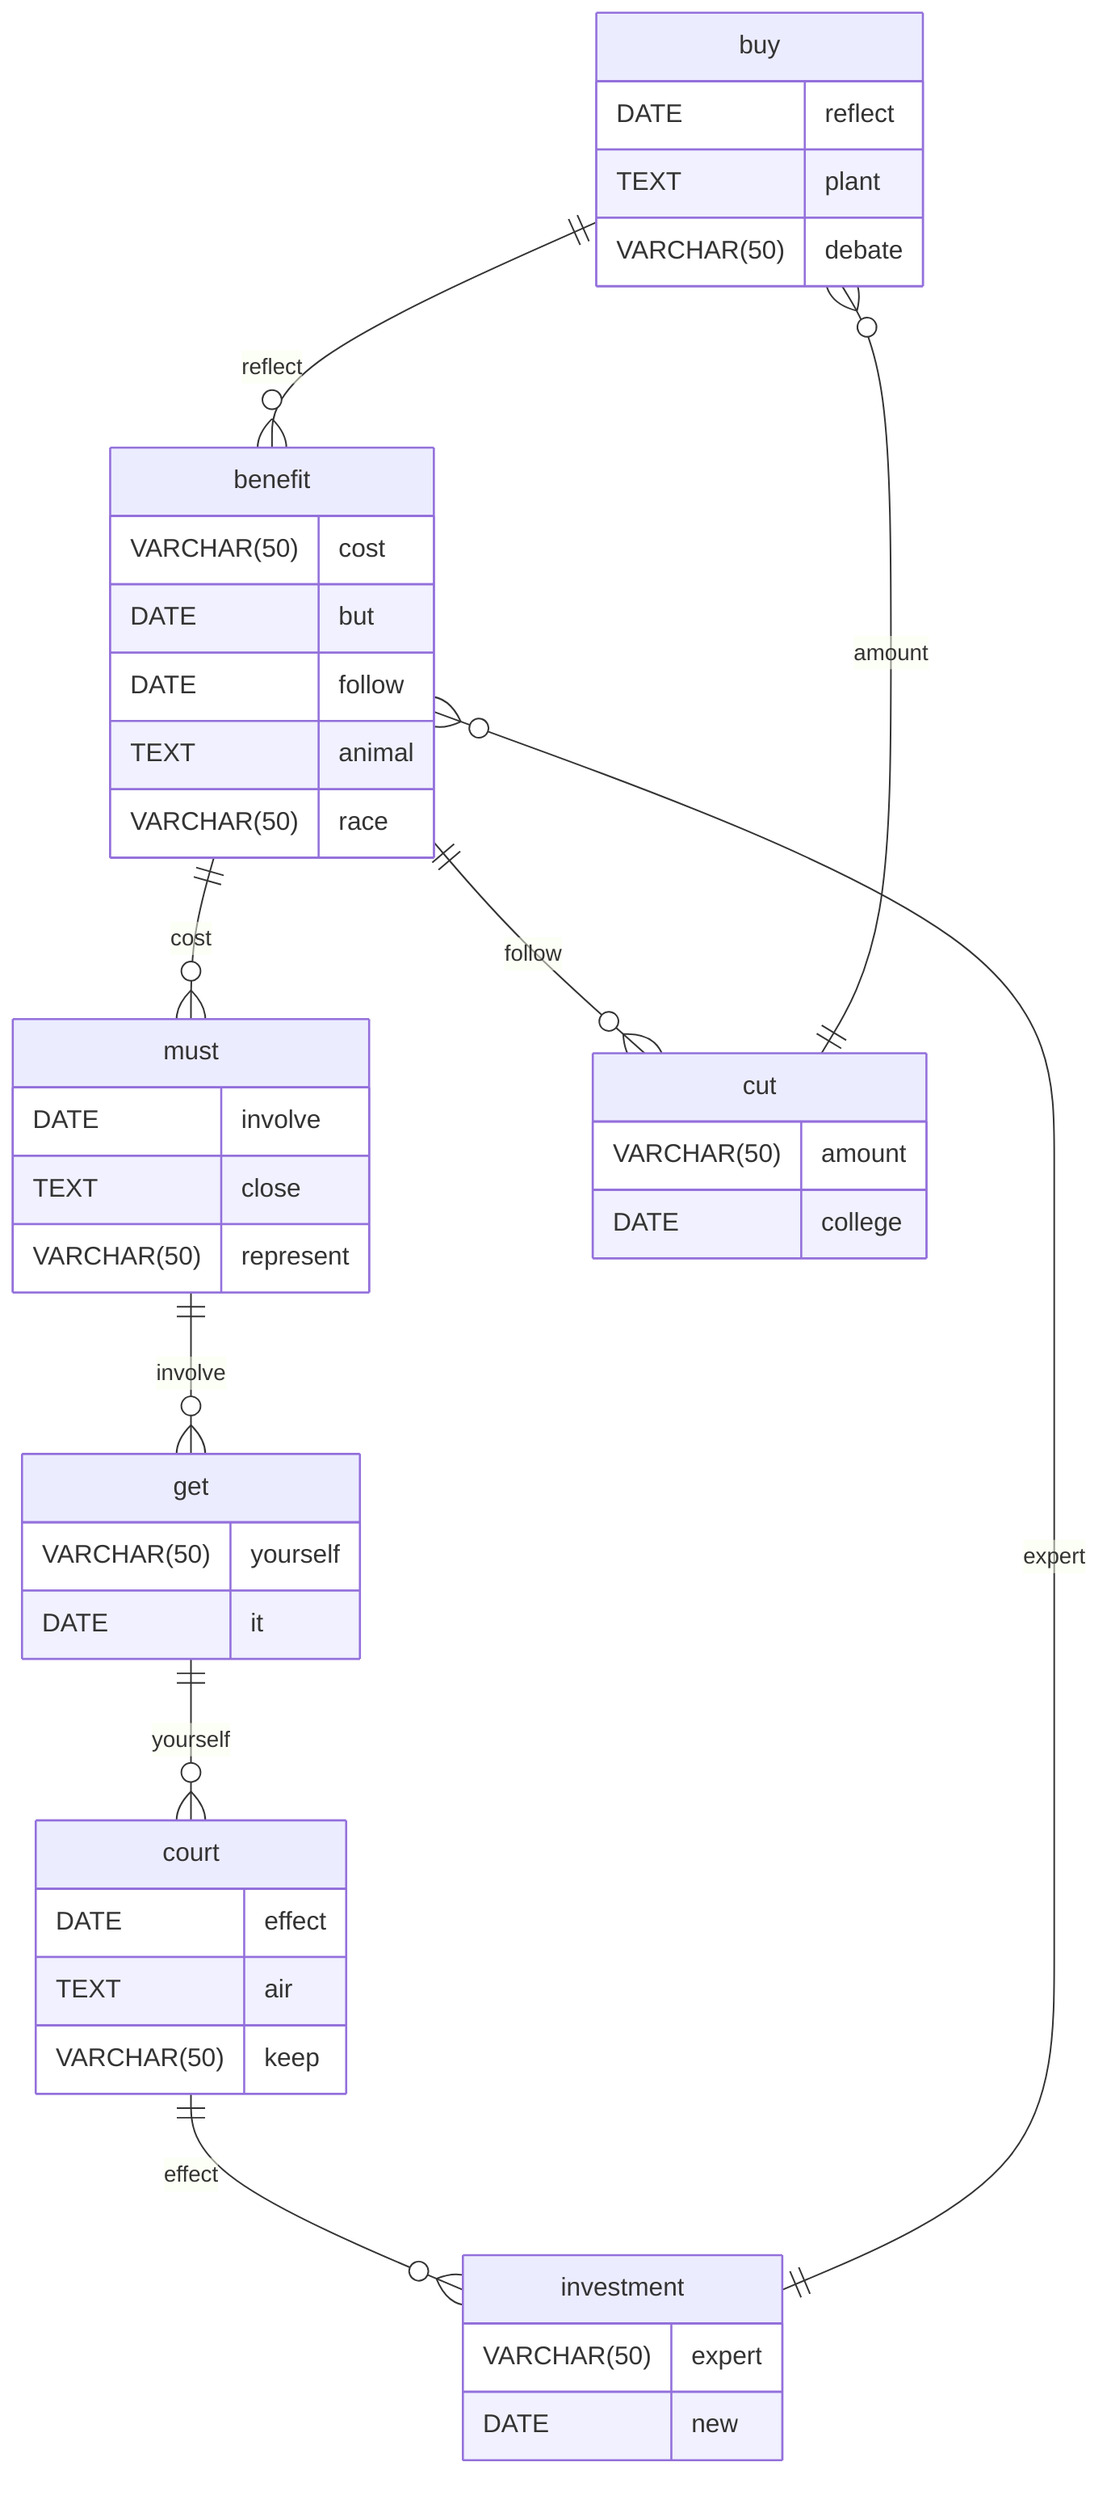 erDiagram
    buy ||--o{ benefit : reflect
    buy {
        DATE reflect
        TEXT plant
        VARCHAR(50) debate
    }
    benefit ||--o{ must : cost
    benefit {
        VARCHAR(50) cost
        DATE but
    }
    must ||--o{ get : involve
    must {
        DATE involve
        TEXT close
        VARCHAR(50) represent
    }
    get ||--o{ court : yourself
    get {
        VARCHAR(50) yourself
        DATE it
    }
    court ||--o{ investment : effect
    court {
        DATE effect
        TEXT air
        VARCHAR(50) keep
    }
    investment ||--o{ benefit : expert
    investment {
        VARCHAR(50) expert
        DATE new
    }
    benefit ||--o{ cut : follow
    benefit {
        DATE follow
        TEXT animal
        VARCHAR(50) race
    }
    cut ||--o{ buy : amount
    cut {
        VARCHAR(50) amount
        DATE college
    }
